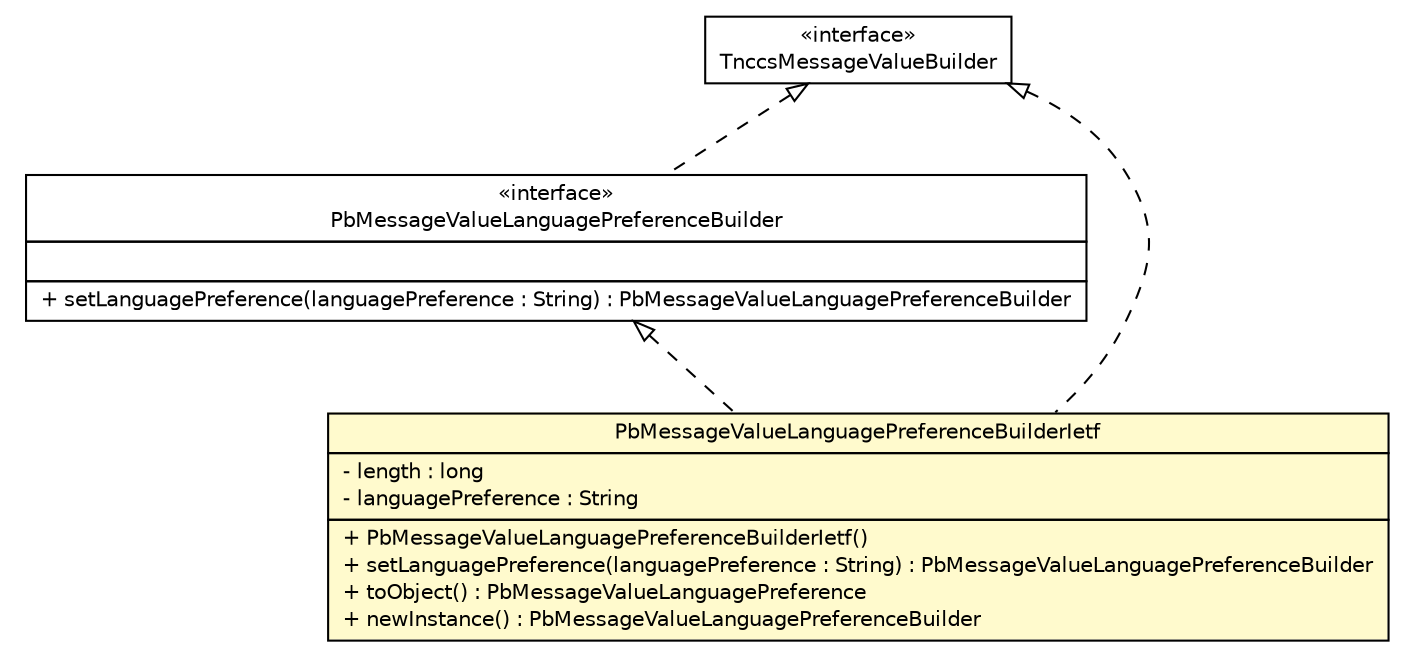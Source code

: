 #!/usr/local/bin/dot
#
# Class diagram 
# Generated by UMLGraph version R5_6 (http://www.umlgraph.org/)
#

digraph G {
	edge [fontname="Helvetica",fontsize=10,labelfontname="Helvetica",labelfontsize=10];
	node [fontname="Helvetica",fontsize=10,shape=plaintext];
	nodesep=0.25;
	ranksep=0.5;
	// de.hsbremen.tc.tnc.message.tnccs.message.TnccsMessageValueBuilder
	c124731 [label=<<table title="de.hsbremen.tc.tnc.message.tnccs.message.TnccsMessageValueBuilder" border="0" cellborder="1" cellspacing="0" cellpadding="2" port="p" href="../../../../../de/hsbremen/tc/tnc/message/tnccs/message/TnccsMessageValueBuilder.html">
		<tr><td><table border="0" cellspacing="0" cellpadding="1">
<tr><td align="center" balign="center"> &#171;interface&#187; </td></tr>
<tr><td align="center" balign="center"> TnccsMessageValueBuilder </td></tr>
		</table></td></tr>
		</table>>, URL="../../../../../de/hsbremen/tc/tnc/message/tnccs/message/TnccsMessageValueBuilder.html", fontname="Helvetica", fontcolor="black", fontsize=10.0];
	// org.ietf.nea.pb.message.PbMessageValueLanguagePreferenceBuilder
	c125027 [label=<<table title="org.ietf.nea.pb.message.PbMessageValueLanguagePreferenceBuilder" border="0" cellborder="1" cellspacing="0" cellpadding="2" port="p" href="./PbMessageValueLanguagePreferenceBuilder.html">
		<tr><td><table border="0" cellspacing="0" cellpadding="1">
<tr><td align="center" balign="center"> &#171;interface&#187; </td></tr>
<tr><td align="center" balign="center"> PbMessageValueLanguagePreferenceBuilder </td></tr>
		</table></td></tr>
		<tr><td><table border="0" cellspacing="0" cellpadding="1">
<tr><td align="left" balign="left">  </td></tr>
		</table></td></tr>
		<tr><td><table border="0" cellspacing="0" cellpadding="1">
<tr><td align="left" balign="left"> + setLanguagePreference(languagePreference : String) : PbMessageValueLanguagePreferenceBuilder </td></tr>
		</table></td></tr>
		</table>>, URL="./PbMessageValueLanguagePreferenceBuilder.html", fontname="Helvetica", fontcolor="black", fontsize=10.0];
	// org.ietf.nea.pb.message.PbMessageValueLanguagePreferenceBuilderIetf
	c125028 [label=<<table title="org.ietf.nea.pb.message.PbMessageValueLanguagePreferenceBuilderIetf" border="0" cellborder="1" cellspacing="0" cellpadding="2" port="p" bgcolor="lemonChiffon" href="./PbMessageValueLanguagePreferenceBuilderIetf.html">
		<tr><td><table border="0" cellspacing="0" cellpadding="1">
<tr><td align="center" balign="center"> PbMessageValueLanguagePreferenceBuilderIetf </td></tr>
		</table></td></tr>
		<tr><td><table border="0" cellspacing="0" cellpadding="1">
<tr><td align="left" balign="left"> - length : long </td></tr>
<tr><td align="left" balign="left"> - languagePreference : String </td></tr>
		</table></td></tr>
		<tr><td><table border="0" cellspacing="0" cellpadding="1">
<tr><td align="left" balign="left"> + PbMessageValueLanguagePreferenceBuilderIetf() </td></tr>
<tr><td align="left" balign="left"> + setLanguagePreference(languagePreference : String) : PbMessageValueLanguagePreferenceBuilder </td></tr>
<tr><td align="left" balign="left"> + toObject() : PbMessageValueLanguagePreference </td></tr>
<tr><td align="left" balign="left"> + newInstance() : PbMessageValueLanguagePreferenceBuilder </td></tr>
		</table></td></tr>
		</table>>, URL="./PbMessageValueLanguagePreferenceBuilderIetf.html", fontname="Helvetica", fontcolor="black", fontsize=10.0];
	//org.ietf.nea.pb.message.PbMessageValueLanguagePreferenceBuilder implements de.hsbremen.tc.tnc.message.tnccs.message.TnccsMessageValueBuilder
	c124731:p -> c125027:p [dir=back,arrowtail=empty,style=dashed];
	//org.ietf.nea.pb.message.PbMessageValueLanguagePreferenceBuilderIetf implements de.hsbremen.tc.tnc.message.tnccs.message.TnccsMessageValueBuilder
	c124731:p -> c125028:p [dir=back,arrowtail=empty,style=dashed];
	//org.ietf.nea.pb.message.PbMessageValueLanguagePreferenceBuilderIetf implements org.ietf.nea.pb.message.PbMessageValueLanguagePreferenceBuilder
	c125027:p -> c125028:p [dir=back,arrowtail=empty,style=dashed];
}

